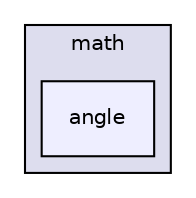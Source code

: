 digraph "lib/alloy-core/include/alloy/core/math/angle" {
  compound=true
  node [ fontsize="10", fontname="Helvetica"];
  edge [ labelfontsize="10", labelfontname="Helvetica"];
  subgraph clusterdir_77286322d8e3f78665ede88d5b926e25 {
    graph [ bgcolor="#ddddee", pencolor="black", label="math" fontname="Helvetica", fontsize="10", URL="dir_77286322d8e3f78665ede88d5b926e25.html"]
  dir_dd05257982c2059f1a8079d59a1002bf [shape=box, label="angle", style="filled", fillcolor="#eeeeff", pencolor="black", URL="dir_dd05257982c2059f1a8079d59a1002bf.html"];
  }
}
